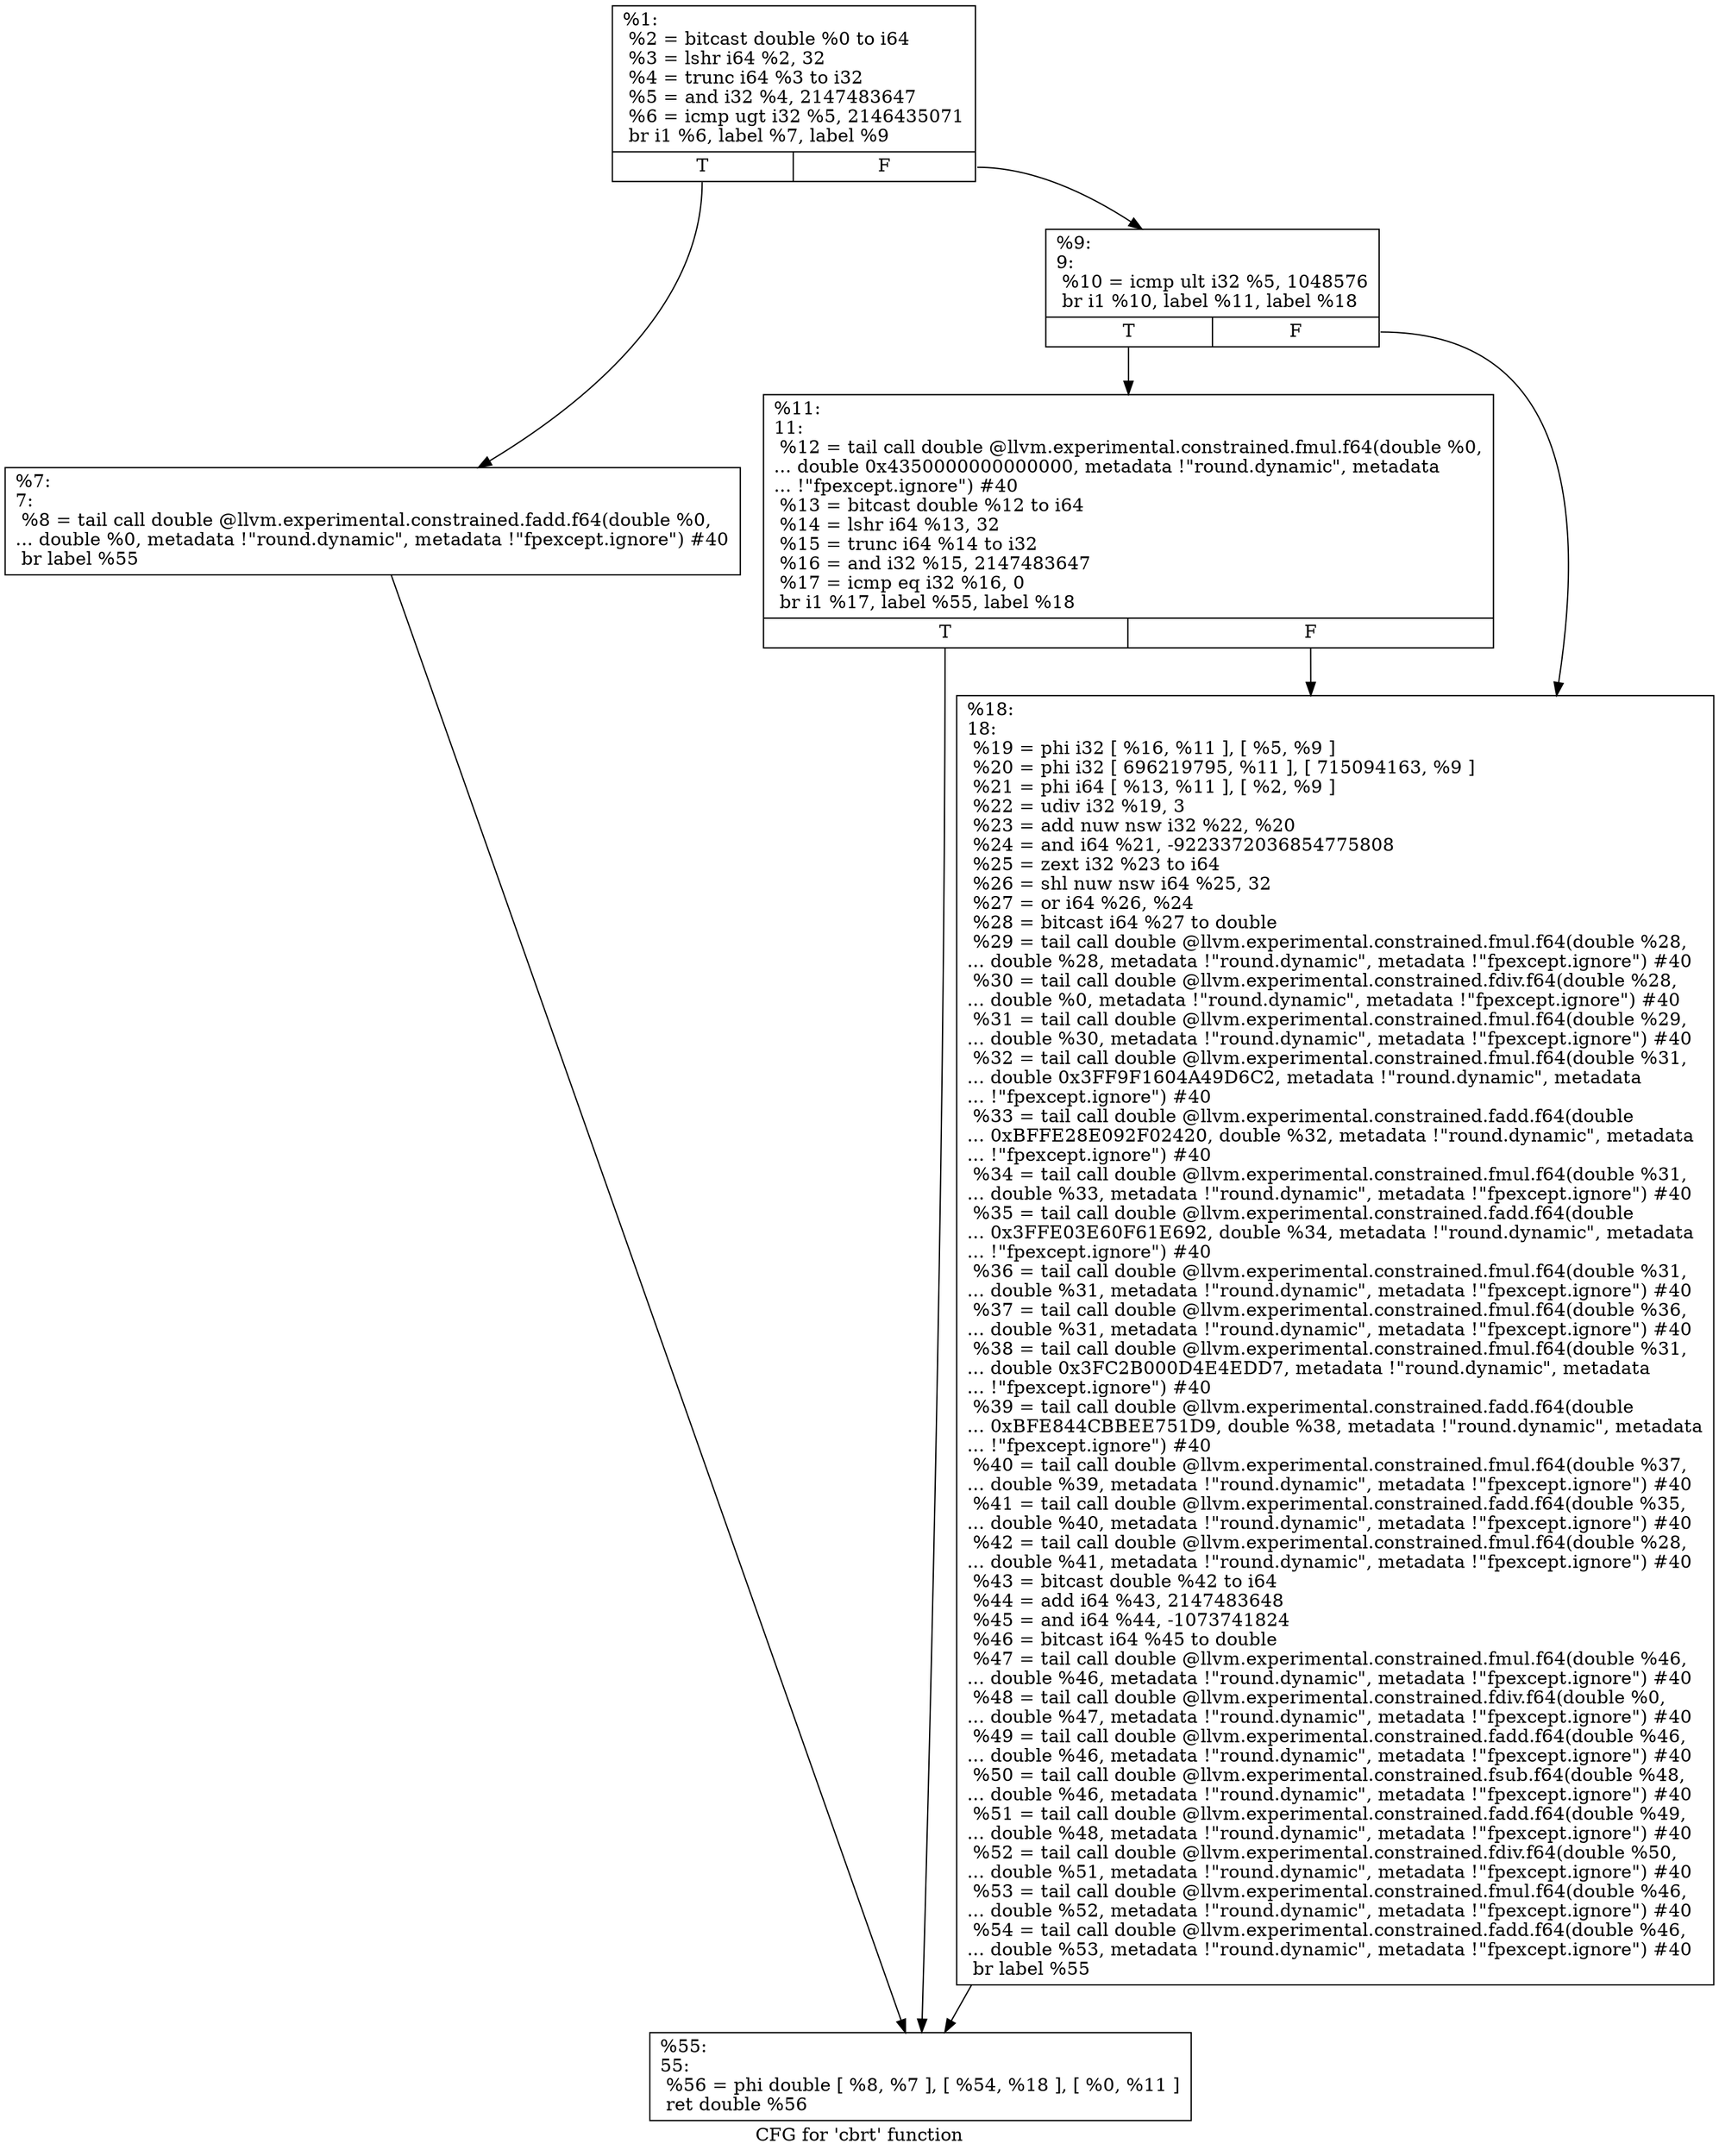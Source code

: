digraph "CFG for 'cbrt' function" {
	label="CFG for 'cbrt' function";

	Node0x1eef8c0 [shape=record,label="{%1:\l  %2 = bitcast double %0 to i64\l  %3 = lshr i64 %2, 32\l  %4 = trunc i64 %3 to i32\l  %5 = and i32 %4, 2147483647\l  %6 = icmp ugt i32 %5, 2146435071\l  br i1 %6, label %7, label %9\l|{<s0>T|<s1>F}}"];
	Node0x1eef8c0:s0 -> Node0x1ef19f0;
	Node0x1eef8c0:s1 -> Node0x1ef1a40;
	Node0x1ef19f0 [shape=record,label="{%7:\l7:                                                \l  %8 = tail call double @llvm.experimental.constrained.fadd.f64(double %0,\l... double %0, metadata !\"round.dynamic\", metadata !\"fpexcept.ignore\") #40\l  br label %55\l}"];
	Node0x1ef19f0 -> Node0x1ef1b30;
	Node0x1ef1a40 [shape=record,label="{%9:\l9:                                                \l  %10 = icmp ult i32 %5, 1048576\l  br i1 %10, label %11, label %18\l|{<s0>T|<s1>F}}"];
	Node0x1ef1a40:s0 -> Node0x1ef1a90;
	Node0x1ef1a40:s1 -> Node0x1ef1ae0;
	Node0x1ef1a90 [shape=record,label="{%11:\l11:                                               \l  %12 = tail call double @llvm.experimental.constrained.fmul.f64(double %0,\l... double 0x4350000000000000, metadata !\"round.dynamic\", metadata\l... !\"fpexcept.ignore\") #40\l  %13 = bitcast double %12 to i64\l  %14 = lshr i64 %13, 32\l  %15 = trunc i64 %14 to i32\l  %16 = and i32 %15, 2147483647\l  %17 = icmp eq i32 %16, 0\l  br i1 %17, label %55, label %18\l|{<s0>T|<s1>F}}"];
	Node0x1ef1a90:s0 -> Node0x1ef1b30;
	Node0x1ef1a90:s1 -> Node0x1ef1ae0;
	Node0x1ef1ae0 [shape=record,label="{%18:\l18:                                               \l  %19 = phi i32 [ %16, %11 ], [ %5, %9 ]\l  %20 = phi i32 [ 696219795, %11 ], [ 715094163, %9 ]\l  %21 = phi i64 [ %13, %11 ], [ %2, %9 ]\l  %22 = udiv i32 %19, 3\l  %23 = add nuw nsw i32 %22, %20\l  %24 = and i64 %21, -9223372036854775808\l  %25 = zext i32 %23 to i64\l  %26 = shl nuw nsw i64 %25, 32\l  %27 = or i64 %26, %24\l  %28 = bitcast i64 %27 to double\l  %29 = tail call double @llvm.experimental.constrained.fmul.f64(double %28,\l... double %28, metadata !\"round.dynamic\", metadata !\"fpexcept.ignore\") #40\l  %30 = tail call double @llvm.experimental.constrained.fdiv.f64(double %28,\l... double %0, metadata !\"round.dynamic\", metadata !\"fpexcept.ignore\") #40\l  %31 = tail call double @llvm.experimental.constrained.fmul.f64(double %29,\l... double %30, metadata !\"round.dynamic\", metadata !\"fpexcept.ignore\") #40\l  %32 = tail call double @llvm.experimental.constrained.fmul.f64(double %31,\l... double 0x3FF9F1604A49D6C2, metadata !\"round.dynamic\", metadata\l... !\"fpexcept.ignore\") #40\l  %33 = tail call double @llvm.experimental.constrained.fadd.f64(double\l... 0xBFFE28E092F02420, double %32, metadata !\"round.dynamic\", metadata\l... !\"fpexcept.ignore\") #40\l  %34 = tail call double @llvm.experimental.constrained.fmul.f64(double %31,\l... double %33, metadata !\"round.dynamic\", metadata !\"fpexcept.ignore\") #40\l  %35 = tail call double @llvm.experimental.constrained.fadd.f64(double\l... 0x3FFE03E60F61E692, double %34, metadata !\"round.dynamic\", metadata\l... !\"fpexcept.ignore\") #40\l  %36 = tail call double @llvm.experimental.constrained.fmul.f64(double %31,\l... double %31, metadata !\"round.dynamic\", metadata !\"fpexcept.ignore\") #40\l  %37 = tail call double @llvm.experimental.constrained.fmul.f64(double %36,\l... double %31, metadata !\"round.dynamic\", metadata !\"fpexcept.ignore\") #40\l  %38 = tail call double @llvm.experimental.constrained.fmul.f64(double %31,\l... double 0x3FC2B000D4E4EDD7, metadata !\"round.dynamic\", metadata\l... !\"fpexcept.ignore\") #40\l  %39 = tail call double @llvm.experimental.constrained.fadd.f64(double\l... 0xBFE844CBBEE751D9, double %38, metadata !\"round.dynamic\", metadata\l... !\"fpexcept.ignore\") #40\l  %40 = tail call double @llvm.experimental.constrained.fmul.f64(double %37,\l... double %39, metadata !\"round.dynamic\", metadata !\"fpexcept.ignore\") #40\l  %41 = tail call double @llvm.experimental.constrained.fadd.f64(double %35,\l... double %40, metadata !\"round.dynamic\", metadata !\"fpexcept.ignore\") #40\l  %42 = tail call double @llvm.experimental.constrained.fmul.f64(double %28,\l... double %41, metadata !\"round.dynamic\", metadata !\"fpexcept.ignore\") #40\l  %43 = bitcast double %42 to i64\l  %44 = add i64 %43, 2147483648\l  %45 = and i64 %44, -1073741824\l  %46 = bitcast i64 %45 to double\l  %47 = tail call double @llvm.experimental.constrained.fmul.f64(double %46,\l... double %46, metadata !\"round.dynamic\", metadata !\"fpexcept.ignore\") #40\l  %48 = tail call double @llvm.experimental.constrained.fdiv.f64(double %0,\l... double %47, metadata !\"round.dynamic\", metadata !\"fpexcept.ignore\") #40\l  %49 = tail call double @llvm.experimental.constrained.fadd.f64(double %46,\l... double %46, metadata !\"round.dynamic\", metadata !\"fpexcept.ignore\") #40\l  %50 = tail call double @llvm.experimental.constrained.fsub.f64(double %48,\l... double %46, metadata !\"round.dynamic\", metadata !\"fpexcept.ignore\") #40\l  %51 = tail call double @llvm.experimental.constrained.fadd.f64(double %49,\l... double %48, metadata !\"round.dynamic\", metadata !\"fpexcept.ignore\") #40\l  %52 = tail call double @llvm.experimental.constrained.fdiv.f64(double %50,\l... double %51, metadata !\"round.dynamic\", metadata !\"fpexcept.ignore\") #40\l  %53 = tail call double @llvm.experimental.constrained.fmul.f64(double %46,\l... double %52, metadata !\"round.dynamic\", metadata !\"fpexcept.ignore\") #40\l  %54 = tail call double @llvm.experimental.constrained.fadd.f64(double %46,\l... double %53, metadata !\"round.dynamic\", metadata !\"fpexcept.ignore\") #40\l  br label %55\l}"];
	Node0x1ef1ae0 -> Node0x1ef1b30;
	Node0x1ef1b30 [shape=record,label="{%55:\l55:                                               \l  %56 = phi double [ %8, %7 ], [ %54, %18 ], [ %0, %11 ]\l  ret double %56\l}"];
}
